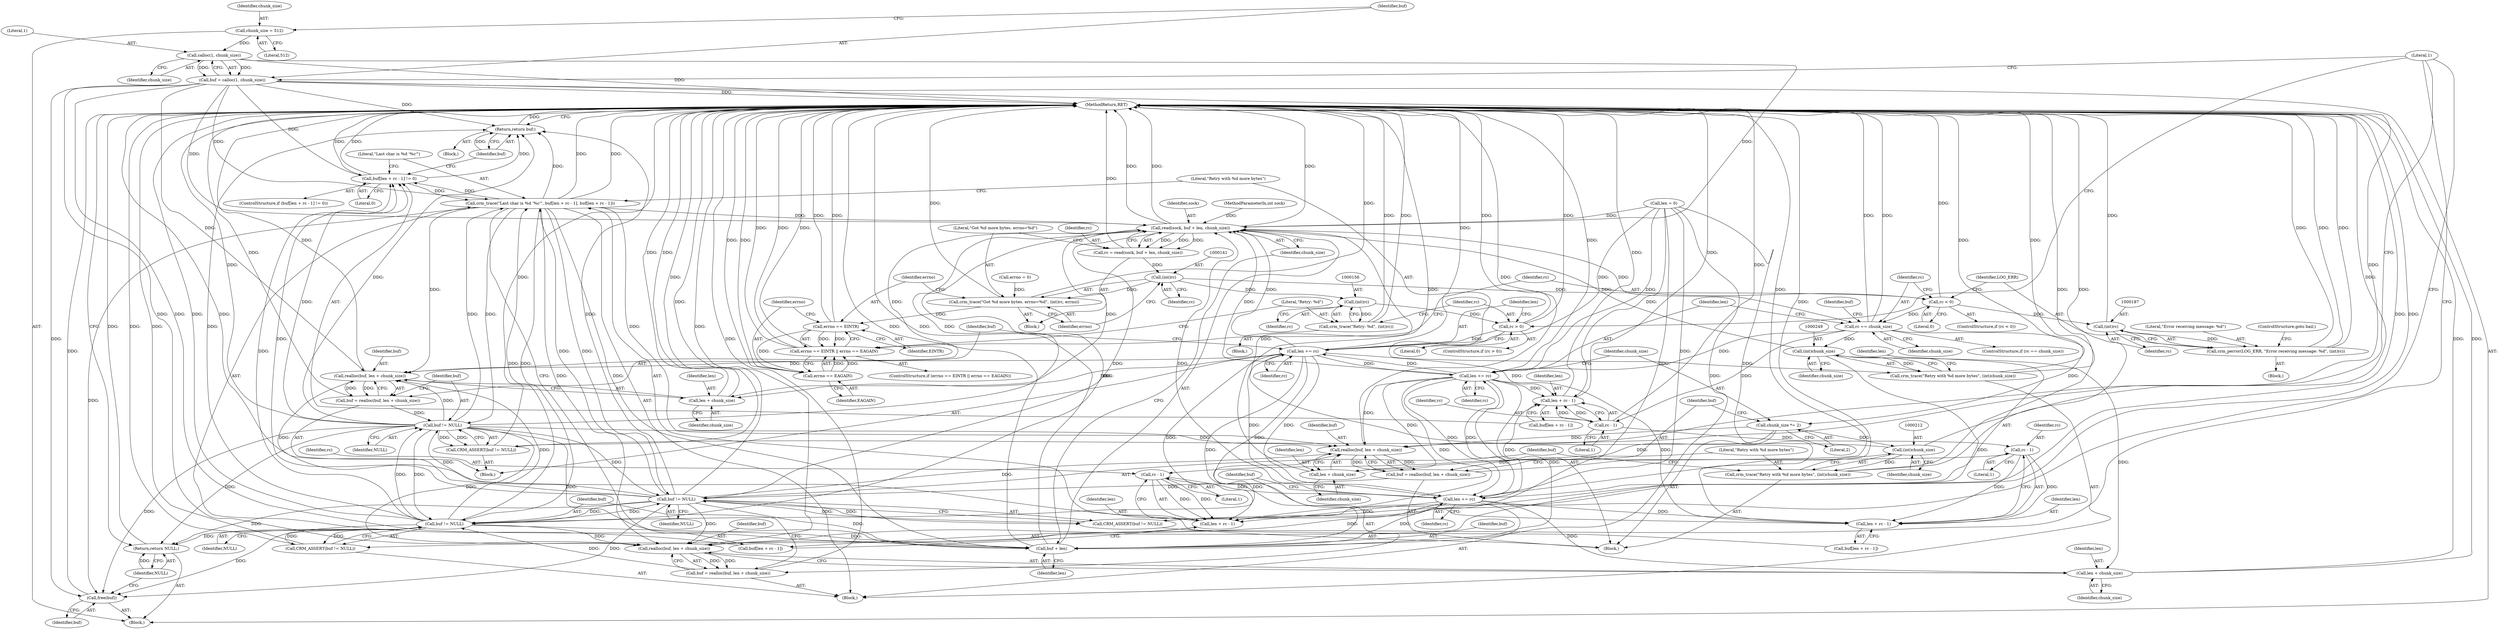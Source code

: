 digraph "1_pacemaker_564f7cc2a51dcd2f28ab12a13394f31be5aa3c93_12@API" {
"1000121" [label="(Call,calloc(1, chunk_size))"];
"1000116" [label="(Call,chunk_size = 512)"];
"1000119" [label="(Call,buf = calloc(1, chunk_size))"];
"1000132" [label="(Call,read(sock, buf + len, chunk_size))"];
"1000130" [label="(Call,rc = read(sock, buf + len, chunk_size))"];
"1000140" [label="(Call,(int)rc)"];
"1000138" [label="(Call,crm_trace(\"Got %d more bytes. errno=%d\", (int)rc, errno))"];
"1000146" [label="(Call,errno == EINTR)"];
"1000145" [label="(Call,errno == EINTR || errno == EAGAIN)"];
"1000149" [label="(Call,errno == EAGAIN)"];
"1000155" [label="(Call,(int)rc)"];
"1000153" [label="(Call,crm_trace(\"Retry: %d\", (int)rc))"];
"1000159" [label="(Call,rc > 0)"];
"1000163" [label="(Call,len += rc)"];
"1000134" [label="(Call,buf + len)"];
"1000168" [label="(Call,realloc(buf, len + chunk_size))"];
"1000166" [label="(Call,buf = realloc(buf, len + chunk_size))"];
"1000174" [label="(Call,buf != NULL)"];
"1000173" [label="(Call,CRM_ASSERT(buf != NULL))"];
"1000204" [label="(Call,realloc(buf, len + chunk_size))"];
"1000202" [label="(Call,buf = realloc(buf, len + chunk_size))"];
"1000215" [label="(Call,buf != NULL)"];
"1000214" [label="(Call,CRM_ASSERT(buf != NULL))"];
"1000220" [label="(Call,buf[len + rc - 1] != 0)"];
"1000230" [label="(Call,crm_trace(\"Last char is %d '%c'\", buf[len + rc - 1], buf[len + rc - 1]))"];
"1000256" [label="(Call,realloc(buf, len + chunk_size))"];
"1000254" [label="(Call,buf = realloc(buf, len + chunk_size))"];
"1000262" [label="(Call,buf != NULL)"];
"1000261" [label="(Call,CRM_ASSERT(buf != NULL))"];
"1000267" [label="(Return,return buf;)"];
"1000270" [label="(Call,free(buf))"];
"1000272" [label="(Return,return NULL;)"];
"1000170" [label="(Call,len + chunk_size)"];
"1000196" [label="(Call,len += rc)"];
"1000206" [label="(Call,len + chunk_size)"];
"1000223" [label="(Call,len + rc - 1)"];
"1000234" [label="(Call,len + rc - 1)"];
"1000241" [label="(Call,len + rc - 1)"];
"1000251" [label="(Call,len += rc)"];
"1000258" [label="(Call,len + chunk_size)"];
"1000179" [label="(Call,rc < 0)"];
"1000186" [label="(Call,(int)rc)"];
"1000183" [label="(Call,crm_perror(LOG_ERR, \"Error receiving message: %d\", (int)rc))"];
"1000192" [label="(Call,rc == chunk_size)"];
"1000199" [label="(Call,chunk_size *= 2)"];
"1000211" [label="(Call,(int)chunk_size)"];
"1000209" [label="(Call,crm_trace(\"Retry with %d more bytes\", (int)chunk_size))"];
"1000225" [label="(Call,rc - 1)"];
"1000236" [label="(Call,rc - 1)"];
"1000243" [label="(Call,rc - 1)"];
"1000248" [label="(Call,(int)chunk_size)"];
"1000246" [label="(Call,crm_trace(\"Retry with %d more bytes\", (int)chunk_size))"];
"1000215" [label="(Call,buf != NULL)"];
"1000230" [label="(Call,crm_trace(\"Last char is %d '%c'\", buf[len + rc - 1], buf[len + rc - 1]))"];
"1000222" [label="(Identifier,buf)"];
"1000153" [label="(Call,crm_trace(\"Retry: %d\", (int)rc))"];
"1000235" [label="(Identifier,len)"];
"1000236" [label="(Call,rc - 1)"];
"1000225" [label="(Call,rc - 1)"];
"1000247" [label="(Literal,\"Retry with %d more bytes\")"];
"1000116" [label="(Call,chunk_size = 512)"];
"1000216" [label="(Identifier,buf)"];
"1000171" [label="(Identifier,len)"];
"1000154" [label="(Literal,\"Retry: %d\")"];
"1000234" [label="(Call,len + rc - 1)"];
"1000131" [label="(Identifier,rc)"];
"1000217" [label="(Identifier,NULL)"];
"1000172" [label="(Identifier,chunk_size)"];
"1000203" [label="(Identifier,buf)"];
"1000268" [label="(Identifier,buf)"];
"1000250" [label="(Identifier,chunk_size)"];
"1000232" [label="(Call,buf[len + rc - 1])"];
"1000193" [label="(Identifier,rc)"];
"1000145" [label="(Call,errno == EINTR || errno == EAGAIN)"];
"1000255" [label="(Identifier,buf)"];
"1000219" [label="(ControlStructure,if (buf[len + rc - 1] != 0))"];
"1000180" [label="(Identifier,rc)"];
"1000266" [label="(Block,)"];
"1000228" [label="(Literal,0)"];
"1000258" [label="(Call,len + chunk_size)"];
"1000147" [label="(Identifier,errno)"];
"1000142" [label="(Identifier,rc)"];
"1000184" [label="(Identifier,LOG_ERR)"];
"1000118" [label="(Literal,512)"];
"1000199" [label="(Call,chunk_size *= 2)"];
"1000135" [label="(Identifier,buf)"];
"1000272" [label="(Return,return NULL;)"];
"1000229" [label="(Block,)"];
"1000208" [label="(Identifier,chunk_size)"];
"1000262" [label="(Call,buf != NULL)"];
"1000183" [label="(Call,crm_perror(LOG_ERR, \"Error receiving message: %d\", (int)rc))"];
"1000112" [label="(Call,len = 0)"];
"1000241" [label="(Call,len + rc - 1)"];
"1000151" [label="(Identifier,EAGAIN)"];
"1000271" [label="(Identifier,buf)"];
"1000192" [label="(Call,rc == chunk_size)"];
"1000165" [label="(Identifier,rc)"];
"1000166" [label="(Call,buf = realloc(buf, len + chunk_size))"];
"1000139" [label="(Literal,\"Got %d more bytes. errno=%d\")"];
"1000173" [label="(Call,CRM_ASSERT(buf != NULL))"];
"1000270" [label="(Call,free(buf))"];
"1000102" [label="(Block,)"];
"1000158" [label="(ControlStructure,if (rc > 0))"];
"1000264" [label="(Identifier,NULL)"];
"1000273" [label="(Identifier,NULL)"];
"1000161" [label="(Literal,0)"];
"1000231" [label="(Literal,\"Last char is %d '%c'\")"];
"1000182" [label="(Block,)"];
"1000214" [label="(Call,CRM_ASSERT(buf != NULL))"];
"1000130" [label="(Call,rc = read(sock, buf + len, chunk_size))"];
"1000206" [label="(Call,len + chunk_size)"];
"1000205" [label="(Identifier,buf)"];
"1000194" [label="(Identifier,chunk_size)"];
"1000119" [label="(Call,buf = calloc(1, chunk_size))"];
"1000174" [label="(Call,buf != NULL)"];
"1000196" [label="(Call,len += rc)"];
"1000211" [label="(Call,(int)chunk_size)"];
"1000152" [label="(Block,)"];
"1000202" [label="(Call,buf = realloc(buf, len + chunk_size))"];
"1000175" [label="(Identifier,buf)"];
"1000185" [label="(Literal,\"Error receiving message: %d\")"];
"1000221" [label="(Call,buf[len + rc - 1])"];
"1000168" [label="(Call,realloc(buf, len + chunk_size))"];
"1000220" [label="(Call,buf[len + rc - 1] != 0)"];
"1000259" [label="(Identifier,len)"];
"1000188" [label="(Identifier,rc)"];
"1000159" [label="(Call,rc > 0)"];
"1000189" [label="(ControlStructure,goto bail;)"];
"1000162" [label="(Block,)"];
"1000267" [label="(Return,return buf;)"];
"1000245" [label="(Literal,1)"];
"1000254" [label="(Call,buf = realloc(buf, len + chunk_size))"];
"1000237" [label="(Identifier,rc)"];
"1000146" [label="(Call,errno == EINTR)"];
"1000150" [label="(Identifier,errno)"];
"1000226" [label="(Identifier,rc)"];
"1000169" [label="(Identifier,buf)"];
"1000121" [label="(Call,calloc(1, chunk_size))"];
"1000191" [label="(ControlStructure,if (rc == chunk_size))"];
"1000149" [label="(Call,errno == EAGAIN)"];
"1000207" [label="(Identifier,len)"];
"1000210" [label="(Literal,\"Retry with %d more bytes\")"];
"1000120" [label="(Identifier,buf)"];
"1000256" [label="(Call,realloc(buf, len + chunk_size))"];
"1000160" [label="(Identifier,rc)"];
"1000157" [label="(Identifier,rc)"];
"1000224" [label="(Identifier,len)"];
"1000246" [label="(Call,crm_trace(\"Retry with %d more bytes\", (int)chunk_size))"];
"1000239" [label="(Call,buf[len + rc - 1])"];
"1000195" [label="(Block,)"];
"1000238" [label="(Literal,1)"];
"1000181" [label="(Literal,0)"];
"1000138" [label="(Call,crm_trace(\"Got %d more bytes. errno=%d\", (int)rc, errno))"];
"1000227" [label="(Literal,1)"];
"1000167" [label="(Identifier,buf)"];
"1000178" [label="(ControlStructure,if (rc < 0))"];
"1000243" [label="(Call,rc - 1)"];
"1000253" [label="(Identifier,rc)"];
"1000155" [label="(Call,(int)rc)"];
"1000209" [label="(Call,crm_trace(\"Retry with %d more bytes\", (int)chunk_size))"];
"1000133" [label="(Identifier,sock)"];
"1000204" [label="(Call,realloc(buf, len + chunk_size))"];
"1000186" [label="(Call,(int)rc)"];
"1000132" [label="(Call,read(sock, buf + len, chunk_size))"];
"1000176" [label="(Identifier,NULL)"];
"1000263" [label="(Identifier,buf)"];
"1000257" [label="(Identifier,buf)"];
"1000261" [label="(Call,CRM_ASSERT(buf != NULL))"];
"1000148" [label="(Identifier,EINTR)"];
"1000163" [label="(Call,len += rc)"];
"1000244" [label="(Identifier,rc)"];
"1000117" [label="(Identifier,chunk_size)"];
"1000213" [label="(Identifier,chunk_size)"];
"1000140" [label="(Call,(int)rc)"];
"1000137" [label="(Identifier,chunk_size)"];
"1000127" [label="(Call,errno = 0)"];
"1000252" [label="(Identifier,len)"];
"1000144" [label="(ControlStructure,if (errno == EINTR || errno == EAGAIN))"];
"1000179" [label="(Call,rc < 0)"];
"1000126" [label="(Block,)"];
"1000260" [label="(Identifier,chunk_size)"];
"1000201" [label="(Literal,2)"];
"1000242" [label="(Identifier,len)"];
"1000223" [label="(Call,len + rc - 1)"];
"1000164" [label="(Identifier,len)"];
"1000125" [label="(Literal,1)"];
"1000170" [label="(Call,len + chunk_size)"];
"1000274" [label="(MethodReturn,RET)"];
"1000101" [label="(MethodParameterIn,int sock)"];
"1000123" [label="(Identifier,chunk_size)"];
"1000136" [label="(Identifier,len)"];
"1000197" [label="(Identifier,len)"];
"1000200" [label="(Identifier,chunk_size)"];
"1000251" [label="(Call,len += rc)"];
"1000198" [label="(Identifier,rc)"];
"1000248" [label="(Call,(int)chunk_size)"];
"1000122" [label="(Literal,1)"];
"1000134" [label="(Call,buf + len)"];
"1000143" [label="(Identifier,errno)"];
"1000121" -> "1000119"  [label="AST: "];
"1000121" -> "1000123"  [label="CFG: "];
"1000122" -> "1000121"  [label="AST: "];
"1000123" -> "1000121"  [label="AST: "];
"1000119" -> "1000121"  [label="CFG: "];
"1000121" -> "1000274"  [label="DDG: "];
"1000121" -> "1000119"  [label="DDG: "];
"1000121" -> "1000119"  [label="DDG: "];
"1000116" -> "1000121"  [label="DDG: "];
"1000121" -> "1000132"  [label="DDG: "];
"1000116" -> "1000102"  [label="AST: "];
"1000116" -> "1000118"  [label="CFG: "];
"1000117" -> "1000116"  [label="AST: "];
"1000118" -> "1000116"  [label="AST: "];
"1000120" -> "1000116"  [label="CFG: "];
"1000119" -> "1000102"  [label="AST: "];
"1000120" -> "1000119"  [label="AST: "];
"1000125" -> "1000119"  [label="CFG: "];
"1000119" -> "1000274"  [label="DDG: "];
"1000119" -> "1000132"  [label="DDG: "];
"1000119" -> "1000134"  [label="DDG: "];
"1000119" -> "1000168"  [label="DDG: "];
"1000119" -> "1000204"  [label="DDG: "];
"1000119" -> "1000220"  [label="DDG: "];
"1000119" -> "1000230"  [label="DDG: "];
"1000119" -> "1000256"  [label="DDG: "];
"1000119" -> "1000267"  [label="DDG: "];
"1000119" -> "1000270"  [label="DDG: "];
"1000132" -> "1000130"  [label="AST: "];
"1000132" -> "1000137"  [label="CFG: "];
"1000133" -> "1000132"  [label="AST: "];
"1000134" -> "1000132"  [label="AST: "];
"1000137" -> "1000132"  [label="AST: "];
"1000130" -> "1000132"  [label="CFG: "];
"1000132" -> "1000274"  [label="DDG: "];
"1000132" -> "1000274"  [label="DDG: "];
"1000132" -> "1000274"  [label="DDG: "];
"1000132" -> "1000130"  [label="DDG: "];
"1000132" -> "1000130"  [label="DDG: "];
"1000132" -> "1000130"  [label="DDG: "];
"1000101" -> "1000132"  [label="DDG: "];
"1000230" -> "1000132"  [label="DDG: "];
"1000215" -> "1000132"  [label="DDG: "];
"1000262" -> "1000132"  [label="DDG: "];
"1000174" -> "1000132"  [label="DDG: "];
"1000112" -> "1000132"  [label="DDG: "];
"1000251" -> "1000132"  [label="DDG: "];
"1000196" -> "1000132"  [label="DDG: "];
"1000163" -> "1000132"  [label="DDG: "];
"1000211" -> "1000132"  [label="DDG: "];
"1000248" -> "1000132"  [label="DDG: "];
"1000132" -> "1000168"  [label="DDG: "];
"1000132" -> "1000170"  [label="DDG: "];
"1000132" -> "1000192"  [label="DDG: "];
"1000130" -> "1000126"  [label="AST: "];
"1000131" -> "1000130"  [label="AST: "];
"1000139" -> "1000130"  [label="CFG: "];
"1000130" -> "1000274"  [label="DDG: "];
"1000130" -> "1000140"  [label="DDG: "];
"1000140" -> "1000138"  [label="AST: "];
"1000140" -> "1000142"  [label="CFG: "];
"1000141" -> "1000140"  [label="AST: "];
"1000142" -> "1000140"  [label="AST: "];
"1000143" -> "1000140"  [label="CFG: "];
"1000140" -> "1000138"  [label="DDG: "];
"1000140" -> "1000155"  [label="DDG: "];
"1000140" -> "1000179"  [label="DDG: "];
"1000138" -> "1000126"  [label="AST: "];
"1000138" -> "1000143"  [label="CFG: "];
"1000139" -> "1000138"  [label="AST: "];
"1000143" -> "1000138"  [label="AST: "];
"1000147" -> "1000138"  [label="CFG: "];
"1000138" -> "1000274"  [label="DDG: "];
"1000138" -> "1000274"  [label="DDG: "];
"1000127" -> "1000138"  [label="DDG: "];
"1000138" -> "1000146"  [label="DDG: "];
"1000146" -> "1000145"  [label="AST: "];
"1000146" -> "1000148"  [label="CFG: "];
"1000147" -> "1000146"  [label="AST: "];
"1000148" -> "1000146"  [label="AST: "];
"1000150" -> "1000146"  [label="CFG: "];
"1000145" -> "1000146"  [label="CFG: "];
"1000146" -> "1000274"  [label="DDG: "];
"1000146" -> "1000274"  [label="DDG: "];
"1000146" -> "1000145"  [label="DDG: "];
"1000146" -> "1000145"  [label="DDG: "];
"1000146" -> "1000149"  [label="DDG: "];
"1000145" -> "1000144"  [label="AST: "];
"1000145" -> "1000149"  [label="CFG: "];
"1000149" -> "1000145"  [label="AST: "];
"1000154" -> "1000145"  [label="CFG: "];
"1000180" -> "1000145"  [label="CFG: "];
"1000145" -> "1000274"  [label="DDG: "];
"1000145" -> "1000274"  [label="DDG: "];
"1000145" -> "1000274"  [label="DDG: "];
"1000149" -> "1000145"  [label="DDG: "];
"1000149" -> "1000145"  [label="DDG: "];
"1000149" -> "1000151"  [label="CFG: "];
"1000150" -> "1000149"  [label="AST: "];
"1000151" -> "1000149"  [label="AST: "];
"1000149" -> "1000274"  [label="DDG: "];
"1000149" -> "1000274"  [label="DDG: "];
"1000155" -> "1000153"  [label="AST: "];
"1000155" -> "1000157"  [label="CFG: "];
"1000156" -> "1000155"  [label="AST: "];
"1000157" -> "1000155"  [label="AST: "];
"1000153" -> "1000155"  [label="CFG: "];
"1000155" -> "1000153"  [label="DDG: "];
"1000155" -> "1000159"  [label="DDG: "];
"1000153" -> "1000152"  [label="AST: "];
"1000154" -> "1000153"  [label="AST: "];
"1000160" -> "1000153"  [label="CFG: "];
"1000153" -> "1000274"  [label="DDG: "];
"1000153" -> "1000274"  [label="DDG: "];
"1000159" -> "1000158"  [label="AST: "];
"1000159" -> "1000161"  [label="CFG: "];
"1000160" -> "1000159"  [label="AST: "];
"1000161" -> "1000159"  [label="AST: "];
"1000125" -> "1000159"  [label="CFG: "];
"1000164" -> "1000159"  [label="CFG: "];
"1000159" -> "1000274"  [label="DDG: "];
"1000159" -> "1000274"  [label="DDG: "];
"1000159" -> "1000163"  [label="DDG: "];
"1000163" -> "1000162"  [label="AST: "];
"1000163" -> "1000165"  [label="CFG: "];
"1000164" -> "1000163"  [label="AST: "];
"1000165" -> "1000163"  [label="AST: "];
"1000167" -> "1000163"  [label="CFG: "];
"1000163" -> "1000274"  [label="DDG: "];
"1000163" -> "1000134"  [label="DDG: "];
"1000112" -> "1000163"  [label="DDG: "];
"1000251" -> "1000163"  [label="DDG: "];
"1000196" -> "1000163"  [label="DDG: "];
"1000163" -> "1000168"  [label="DDG: "];
"1000163" -> "1000170"  [label="DDG: "];
"1000163" -> "1000196"  [label="DDG: "];
"1000163" -> "1000223"  [label="DDG: "];
"1000163" -> "1000234"  [label="DDG: "];
"1000163" -> "1000241"  [label="DDG: "];
"1000163" -> "1000251"  [label="DDG: "];
"1000134" -> "1000136"  [label="CFG: "];
"1000135" -> "1000134"  [label="AST: "];
"1000136" -> "1000134"  [label="AST: "];
"1000137" -> "1000134"  [label="CFG: "];
"1000134" -> "1000274"  [label="DDG: "];
"1000134" -> "1000274"  [label="DDG: "];
"1000230" -> "1000134"  [label="DDG: "];
"1000215" -> "1000134"  [label="DDG: "];
"1000262" -> "1000134"  [label="DDG: "];
"1000174" -> "1000134"  [label="DDG: "];
"1000112" -> "1000134"  [label="DDG: "];
"1000251" -> "1000134"  [label="DDG: "];
"1000196" -> "1000134"  [label="DDG: "];
"1000168" -> "1000166"  [label="AST: "];
"1000168" -> "1000170"  [label="CFG: "];
"1000169" -> "1000168"  [label="AST: "];
"1000170" -> "1000168"  [label="AST: "];
"1000166" -> "1000168"  [label="CFG: "];
"1000168" -> "1000274"  [label="DDG: "];
"1000168" -> "1000166"  [label="DDG: "];
"1000168" -> "1000166"  [label="DDG: "];
"1000230" -> "1000168"  [label="DDG: "];
"1000215" -> "1000168"  [label="DDG: "];
"1000262" -> "1000168"  [label="DDG: "];
"1000174" -> "1000168"  [label="DDG: "];
"1000166" -> "1000162"  [label="AST: "];
"1000167" -> "1000166"  [label="AST: "];
"1000175" -> "1000166"  [label="CFG: "];
"1000166" -> "1000274"  [label="DDG: "];
"1000166" -> "1000174"  [label="DDG: "];
"1000174" -> "1000173"  [label="AST: "];
"1000174" -> "1000176"  [label="CFG: "];
"1000175" -> "1000174"  [label="AST: "];
"1000176" -> "1000174"  [label="AST: "];
"1000173" -> "1000174"  [label="CFG: "];
"1000174" -> "1000274"  [label="DDG: "];
"1000174" -> "1000173"  [label="DDG: "];
"1000174" -> "1000173"  [label="DDG: "];
"1000230" -> "1000174"  [label="DDG: "];
"1000215" -> "1000174"  [label="DDG: "];
"1000262" -> "1000174"  [label="DDG: "];
"1000174" -> "1000204"  [label="DDG: "];
"1000174" -> "1000215"  [label="DDG: "];
"1000174" -> "1000220"  [label="DDG: "];
"1000174" -> "1000230"  [label="DDG: "];
"1000174" -> "1000256"  [label="DDG: "];
"1000174" -> "1000262"  [label="DDG: "];
"1000174" -> "1000267"  [label="DDG: "];
"1000174" -> "1000270"  [label="DDG: "];
"1000174" -> "1000272"  [label="DDG: "];
"1000173" -> "1000162"  [label="AST: "];
"1000125" -> "1000173"  [label="CFG: "];
"1000173" -> "1000274"  [label="DDG: "];
"1000173" -> "1000274"  [label="DDG: "];
"1000204" -> "1000202"  [label="AST: "];
"1000204" -> "1000206"  [label="CFG: "];
"1000205" -> "1000204"  [label="AST: "];
"1000206" -> "1000204"  [label="AST: "];
"1000202" -> "1000204"  [label="CFG: "];
"1000204" -> "1000274"  [label="DDG: "];
"1000204" -> "1000202"  [label="DDG: "];
"1000204" -> "1000202"  [label="DDG: "];
"1000230" -> "1000204"  [label="DDG: "];
"1000215" -> "1000204"  [label="DDG: "];
"1000262" -> "1000204"  [label="DDG: "];
"1000196" -> "1000204"  [label="DDG: "];
"1000199" -> "1000204"  [label="DDG: "];
"1000202" -> "1000195"  [label="AST: "];
"1000203" -> "1000202"  [label="AST: "];
"1000210" -> "1000202"  [label="CFG: "];
"1000202" -> "1000274"  [label="DDG: "];
"1000202" -> "1000215"  [label="DDG: "];
"1000215" -> "1000214"  [label="AST: "];
"1000215" -> "1000217"  [label="CFG: "];
"1000216" -> "1000215"  [label="AST: "];
"1000217" -> "1000215"  [label="AST: "];
"1000214" -> "1000215"  [label="CFG: "];
"1000215" -> "1000274"  [label="DDG: "];
"1000215" -> "1000214"  [label="DDG: "];
"1000215" -> "1000214"  [label="DDG: "];
"1000230" -> "1000215"  [label="DDG: "];
"1000262" -> "1000215"  [label="DDG: "];
"1000215" -> "1000220"  [label="DDG: "];
"1000215" -> "1000230"  [label="DDG: "];
"1000215" -> "1000256"  [label="DDG: "];
"1000215" -> "1000262"  [label="DDG: "];
"1000215" -> "1000267"  [label="DDG: "];
"1000215" -> "1000270"  [label="DDG: "];
"1000215" -> "1000272"  [label="DDG: "];
"1000214" -> "1000195"  [label="AST: "];
"1000125" -> "1000214"  [label="CFG: "];
"1000214" -> "1000274"  [label="DDG: "];
"1000214" -> "1000274"  [label="DDG: "];
"1000220" -> "1000219"  [label="AST: "];
"1000220" -> "1000228"  [label="CFG: "];
"1000221" -> "1000220"  [label="AST: "];
"1000228" -> "1000220"  [label="AST: "];
"1000231" -> "1000220"  [label="CFG: "];
"1000268" -> "1000220"  [label="CFG: "];
"1000220" -> "1000274"  [label="DDG: "];
"1000220" -> "1000274"  [label="DDG: "];
"1000230" -> "1000220"  [label="DDG: "];
"1000262" -> "1000220"  [label="DDG: "];
"1000220" -> "1000230"  [label="DDG: "];
"1000220" -> "1000267"  [label="DDG: "];
"1000230" -> "1000229"  [label="AST: "];
"1000230" -> "1000239"  [label="CFG: "];
"1000231" -> "1000230"  [label="AST: "];
"1000232" -> "1000230"  [label="AST: "];
"1000239" -> "1000230"  [label="AST: "];
"1000247" -> "1000230"  [label="CFG: "];
"1000230" -> "1000274"  [label="DDG: "];
"1000230" -> "1000274"  [label="DDG: "];
"1000262" -> "1000230"  [label="DDG: "];
"1000230" -> "1000256"  [label="DDG: "];
"1000230" -> "1000262"  [label="DDG: "];
"1000230" -> "1000267"  [label="DDG: "];
"1000230" -> "1000270"  [label="DDG: "];
"1000256" -> "1000254"  [label="AST: "];
"1000256" -> "1000258"  [label="CFG: "];
"1000257" -> "1000256"  [label="AST: "];
"1000258" -> "1000256"  [label="AST: "];
"1000254" -> "1000256"  [label="CFG: "];
"1000256" -> "1000274"  [label="DDG: "];
"1000256" -> "1000254"  [label="DDG: "];
"1000256" -> "1000254"  [label="DDG: "];
"1000262" -> "1000256"  [label="DDG: "];
"1000251" -> "1000256"  [label="DDG: "];
"1000248" -> "1000256"  [label="DDG: "];
"1000254" -> "1000229"  [label="AST: "];
"1000255" -> "1000254"  [label="AST: "];
"1000263" -> "1000254"  [label="CFG: "];
"1000254" -> "1000274"  [label="DDG: "];
"1000254" -> "1000262"  [label="DDG: "];
"1000262" -> "1000261"  [label="AST: "];
"1000262" -> "1000264"  [label="CFG: "];
"1000263" -> "1000262"  [label="AST: "];
"1000264" -> "1000262"  [label="AST: "];
"1000261" -> "1000262"  [label="CFG: "];
"1000262" -> "1000274"  [label="DDG: "];
"1000262" -> "1000261"  [label="DDG: "];
"1000262" -> "1000261"  [label="DDG: "];
"1000262" -> "1000267"  [label="DDG: "];
"1000262" -> "1000270"  [label="DDG: "];
"1000262" -> "1000272"  [label="DDG: "];
"1000261" -> "1000229"  [label="AST: "];
"1000125" -> "1000261"  [label="CFG: "];
"1000261" -> "1000274"  [label="DDG: "];
"1000261" -> "1000274"  [label="DDG: "];
"1000267" -> "1000266"  [label="AST: "];
"1000267" -> "1000268"  [label="CFG: "];
"1000268" -> "1000267"  [label="AST: "];
"1000274" -> "1000267"  [label="CFG: "];
"1000267" -> "1000274"  [label="DDG: "];
"1000268" -> "1000267"  [label="DDG: "];
"1000270" -> "1000102"  [label="AST: "];
"1000270" -> "1000271"  [label="CFG: "];
"1000271" -> "1000270"  [label="AST: "];
"1000273" -> "1000270"  [label="CFG: "];
"1000270" -> "1000274"  [label="DDG: "];
"1000272" -> "1000102"  [label="AST: "];
"1000272" -> "1000273"  [label="CFG: "];
"1000273" -> "1000272"  [label="AST: "];
"1000274" -> "1000272"  [label="CFG: "];
"1000272" -> "1000274"  [label="DDG: "];
"1000273" -> "1000272"  [label="DDG: "];
"1000170" -> "1000172"  [label="CFG: "];
"1000171" -> "1000170"  [label="AST: "];
"1000172" -> "1000170"  [label="AST: "];
"1000170" -> "1000274"  [label="DDG: "];
"1000170" -> "1000274"  [label="DDG: "];
"1000196" -> "1000195"  [label="AST: "];
"1000196" -> "1000198"  [label="CFG: "];
"1000197" -> "1000196"  [label="AST: "];
"1000198" -> "1000196"  [label="AST: "];
"1000200" -> "1000196"  [label="CFG: "];
"1000196" -> "1000274"  [label="DDG: "];
"1000192" -> "1000196"  [label="DDG: "];
"1000112" -> "1000196"  [label="DDG: "];
"1000251" -> "1000196"  [label="DDG: "];
"1000196" -> "1000206"  [label="DDG: "];
"1000196" -> "1000223"  [label="DDG: "];
"1000196" -> "1000234"  [label="DDG: "];
"1000196" -> "1000241"  [label="DDG: "];
"1000196" -> "1000251"  [label="DDG: "];
"1000206" -> "1000208"  [label="CFG: "];
"1000207" -> "1000206"  [label="AST: "];
"1000208" -> "1000206"  [label="AST: "];
"1000206" -> "1000274"  [label="DDG: "];
"1000199" -> "1000206"  [label="DDG: "];
"1000223" -> "1000221"  [label="AST: "];
"1000223" -> "1000225"  [label="CFG: "];
"1000224" -> "1000223"  [label="AST: "];
"1000225" -> "1000223"  [label="AST: "];
"1000221" -> "1000223"  [label="CFG: "];
"1000223" -> "1000274"  [label="DDG: "];
"1000223" -> "1000274"  [label="DDG: "];
"1000112" -> "1000223"  [label="DDG: "];
"1000251" -> "1000223"  [label="DDG: "];
"1000225" -> "1000223"  [label="DDG: "];
"1000225" -> "1000223"  [label="DDG: "];
"1000234" -> "1000232"  [label="AST: "];
"1000234" -> "1000236"  [label="CFG: "];
"1000235" -> "1000234"  [label="AST: "];
"1000236" -> "1000234"  [label="AST: "];
"1000232" -> "1000234"  [label="CFG: "];
"1000112" -> "1000234"  [label="DDG: "];
"1000251" -> "1000234"  [label="DDG: "];
"1000236" -> "1000234"  [label="DDG: "];
"1000236" -> "1000234"  [label="DDG: "];
"1000241" -> "1000239"  [label="AST: "];
"1000241" -> "1000243"  [label="CFG: "];
"1000242" -> "1000241"  [label="AST: "];
"1000243" -> "1000241"  [label="AST: "];
"1000239" -> "1000241"  [label="CFG: "];
"1000241" -> "1000274"  [label="DDG: "];
"1000112" -> "1000241"  [label="DDG: "];
"1000251" -> "1000241"  [label="DDG: "];
"1000243" -> "1000241"  [label="DDG: "];
"1000243" -> "1000241"  [label="DDG: "];
"1000251" -> "1000229"  [label="AST: "];
"1000251" -> "1000253"  [label="CFG: "];
"1000252" -> "1000251"  [label="AST: "];
"1000253" -> "1000251"  [label="AST: "];
"1000255" -> "1000251"  [label="CFG: "];
"1000251" -> "1000274"  [label="DDG: "];
"1000243" -> "1000251"  [label="DDG: "];
"1000112" -> "1000251"  [label="DDG: "];
"1000251" -> "1000258"  [label="DDG: "];
"1000258" -> "1000260"  [label="CFG: "];
"1000259" -> "1000258"  [label="AST: "];
"1000260" -> "1000258"  [label="AST: "];
"1000258" -> "1000274"  [label="DDG: "];
"1000258" -> "1000274"  [label="DDG: "];
"1000248" -> "1000258"  [label="DDG: "];
"1000179" -> "1000178"  [label="AST: "];
"1000179" -> "1000181"  [label="CFG: "];
"1000180" -> "1000179"  [label="AST: "];
"1000181" -> "1000179"  [label="AST: "];
"1000184" -> "1000179"  [label="CFG: "];
"1000193" -> "1000179"  [label="CFG: "];
"1000179" -> "1000274"  [label="DDG: "];
"1000179" -> "1000186"  [label="DDG: "];
"1000179" -> "1000192"  [label="DDG: "];
"1000186" -> "1000183"  [label="AST: "];
"1000186" -> "1000188"  [label="CFG: "];
"1000187" -> "1000186"  [label="AST: "];
"1000188" -> "1000186"  [label="AST: "];
"1000183" -> "1000186"  [label="CFG: "];
"1000186" -> "1000274"  [label="DDG: "];
"1000186" -> "1000183"  [label="DDG: "];
"1000183" -> "1000182"  [label="AST: "];
"1000184" -> "1000183"  [label="AST: "];
"1000185" -> "1000183"  [label="AST: "];
"1000189" -> "1000183"  [label="CFG: "];
"1000183" -> "1000274"  [label="DDG: "];
"1000183" -> "1000274"  [label="DDG: "];
"1000183" -> "1000274"  [label="DDG: "];
"1000192" -> "1000191"  [label="AST: "];
"1000192" -> "1000194"  [label="CFG: "];
"1000193" -> "1000192"  [label="AST: "];
"1000194" -> "1000192"  [label="AST: "];
"1000197" -> "1000192"  [label="CFG: "];
"1000222" -> "1000192"  [label="CFG: "];
"1000192" -> "1000274"  [label="DDG: "];
"1000192" -> "1000274"  [label="DDG: "];
"1000192" -> "1000199"  [label="DDG: "];
"1000192" -> "1000225"  [label="DDG: "];
"1000192" -> "1000248"  [label="DDG: "];
"1000199" -> "1000195"  [label="AST: "];
"1000199" -> "1000201"  [label="CFG: "];
"1000200" -> "1000199"  [label="AST: "];
"1000201" -> "1000199"  [label="AST: "];
"1000203" -> "1000199"  [label="CFG: "];
"1000199" -> "1000211"  [label="DDG: "];
"1000211" -> "1000209"  [label="AST: "];
"1000211" -> "1000213"  [label="CFG: "];
"1000212" -> "1000211"  [label="AST: "];
"1000213" -> "1000211"  [label="AST: "];
"1000209" -> "1000211"  [label="CFG: "];
"1000211" -> "1000274"  [label="DDG: "];
"1000211" -> "1000209"  [label="DDG: "];
"1000209" -> "1000195"  [label="AST: "];
"1000210" -> "1000209"  [label="AST: "];
"1000216" -> "1000209"  [label="CFG: "];
"1000209" -> "1000274"  [label="DDG: "];
"1000209" -> "1000274"  [label="DDG: "];
"1000225" -> "1000227"  [label="CFG: "];
"1000226" -> "1000225"  [label="AST: "];
"1000227" -> "1000225"  [label="AST: "];
"1000225" -> "1000274"  [label="DDG: "];
"1000225" -> "1000236"  [label="DDG: "];
"1000236" -> "1000238"  [label="CFG: "];
"1000237" -> "1000236"  [label="AST: "];
"1000238" -> "1000236"  [label="AST: "];
"1000236" -> "1000243"  [label="DDG: "];
"1000243" -> "1000245"  [label="CFG: "];
"1000244" -> "1000243"  [label="AST: "];
"1000245" -> "1000243"  [label="AST: "];
"1000248" -> "1000246"  [label="AST: "];
"1000248" -> "1000250"  [label="CFG: "];
"1000249" -> "1000248"  [label="AST: "];
"1000250" -> "1000248"  [label="AST: "];
"1000246" -> "1000248"  [label="CFG: "];
"1000248" -> "1000246"  [label="DDG: "];
"1000246" -> "1000229"  [label="AST: "];
"1000247" -> "1000246"  [label="AST: "];
"1000252" -> "1000246"  [label="CFG: "];
"1000246" -> "1000274"  [label="DDG: "];
"1000246" -> "1000274"  [label="DDG: "];
}

